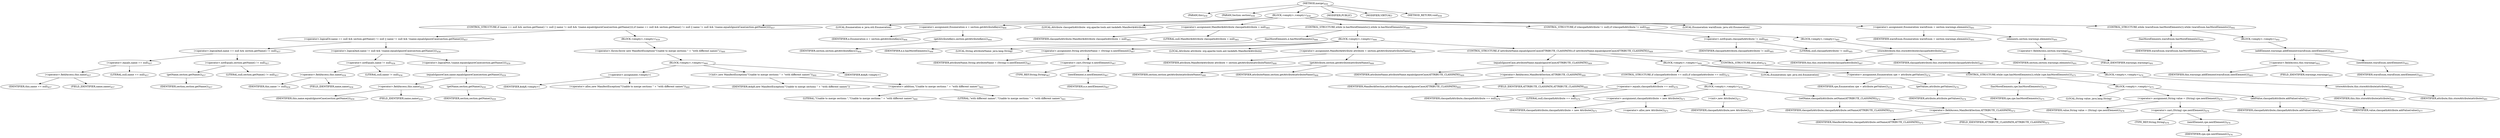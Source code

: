 digraph "merge" {  
"852" [label = <(METHOD,merge)<SUB>456</SUB>> ]
"58" [label = <(PARAM,this)<SUB>456</SUB>> ]
"853" [label = <(PARAM,Section section)<SUB>456</SUB>> ]
"854" [label = <(BLOCK,&lt;empty&gt;,&lt;empty&gt;)<SUB>456</SUB>> ]
"855" [label = <(CONTROL_STRUCTURE,if (name == null &amp;&amp; section.getName() != null || name != null &amp;&amp; !(name.equalsIgnoreCase(section.getName()))),if (name == null &amp;&amp; section.getName() != null || name != null &amp;&amp; !(name.equalsIgnoreCase(section.getName()))))<SUB>457</SUB>> ]
"856" [label = <(&lt;operator&gt;.logicalOr,name == null &amp;&amp; section.getName() != null || name != null &amp;&amp; !(name.equalsIgnoreCase(section.getName())))<SUB>457</SUB>> ]
"857" [label = <(&lt;operator&gt;.logicalAnd,name == null &amp;&amp; section.getName() != null)<SUB>457</SUB>> ]
"858" [label = <(&lt;operator&gt;.equals,name == null)<SUB>457</SUB>> ]
"859" [label = <(&lt;operator&gt;.fieldAccess,this.name)<SUB>457</SUB>> ]
"860" [label = <(IDENTIFIER,this,name == null)<SUB>457</SUB>> ]
"861" [label = <(FIELD_IDENTIFIER,name,name)<SUB>457</SUB>> ]
"862" [label = <(LITERAL,null,name == null)<SUB>457</SUB>> ]
"863" [label = <(&lt;operator&gt;.notEquals,section.getName() != null)<SUB>457</SUB>> ]
"864" [label = <(getName,section.getName())<SUB>457</SUB>> ]
"865" [label = <(IDENTIFIER,section,section.getName())<SUB>457</SUB>> ]
"866" [label = <(LITERAL,null,section.getName() != null)<SUB>457</SUB>> ]
"867" [label = <(&lt;operator&gt;.logicalAnd,name != null &amp;&amp; !(name.equalsIgnoreCase(section.getName())))<SUB>458</SUB>> ]
"868" [label = <(&lt;operator&gt;.notEquals,name != null)<SUB>458</SUB>> ]
"869" [label = <(&lt;operator&gt;.fieldAccess,this.name)<SUB>458</SUB>> ]
"870" [label = <(IDENTIFIER,this,name != null)<SUB>458</SUB>> ]
"871" [label = <(FIELD_IDENTIFIER,name,name)<SUB>458</SUB>> ]
"872" [label = <(LITERAL,null,name != null)<SUB>458</SUB>> ]
"873" [label = <(&lt;operator&gt;.logicalNot,!(name.equalsIgnoreCase(section.getName())))<SUB>459</SUB>> ]
"874" [label = <(equalsIgnoreCase,name.equalsIgnoreCase(section.getName()))<SUB>459</SUB>> ]
"875" [label = <(&lt;operator&gt;.fieldAccess,this.name)<SUB>459</SUB>> ]
"876" [label = <(IDENTIFIER,this,name.equalsIgnoreCase(section.getName()))<SUB>459</SUB>> ]
"877" [label = <(FIELD_IDENTIFIER,name,name)<SUB>459</SUB>> ]
"878" [label = <(getName,section.getName())<SUB>459</SUB>> ]
"879" [label = <(IDENTIFIER,section,section.getName())<SUB>459</SUB>> ]
"880" [label = <(BLOCK,&lt;empty&gt;,&lt;empty&gt;)<SUB>459</SUB>> ]
"881" [label = <(&lt;operator&gt;.throw,throw new ManifestException(&quot;Unable to merge sections &quot; + &quot;with different names&quot;);)<SUB>460</SUB>> ]
"882" [label = <(BLOCK,&lt;empty&gt;,&lt;empty&gt;)<SUB>460</SUB>> ]
"883" [label = <(&lt;operator&gt;.assignment,&lt;empty&gt;)> ]
"884" [label = <(IDENTIFIER,$obj8,&lt;empty&gt;)> ]
"885" [label = <(&lt;operator&gt;.alloc,new ManifestException(&quot;Unable to merge sections &quot; + &quot;with different names&quot;))<SUB>460</SUB>> ]
"886" [label = <(&lt;init&gt;,new ManifestException(&quot;Unable to merge sections &quot; + &quot;with different names&quot;))<SUB>460</SUB>> ]
"887" [label = <(IDENTIFIER,$obj8,new ManifestException(&quot;Unable to merge sections &quot; + &quot;with different names&quot;))> ]
"888" [label = <(&lt;operator&gt;.addition,&quot;Unable to merge sections &quot; + &quot;with different names&quot;)<SUB>460</SUB>> ]
"889" [label = <(LITERAL,&quot;Unable to merge sections &quot;,&quot;Unable to merge sections &quot; + &quot;with different names&quot;)<SUB>460</SUB>> ]
"890" [label = <(LITERAL,&quot;with different names&quot;,&quot;Unable to merge sections &quot; + &quot;with different names&quot;)<SUB>461</SUB>> ]
"891" [label = <(IDENTIFIER,$obj8,&lt;empty&gt;)> ]
"892" [label = <(LOCAL,Enumeration e: java.util.Enumeration)> ]
"893" [label = <(&lt;operator&gt;.assignment,Enumeration e = section.getAttributeKeys())<SUB>464</SUB>> ]
"894" [label = <(IDENTIFIER,e,Enumeration e = section.getAttributeKeys())<SUB>464</SUB>> ]
"895" [label = <(getAttributeKeys,section.getAttributeKeys())<SUB>464</SUB>> ]
"896" [label = <(IDENTIFIER,section,section.getAttributeKeys())<SUB>464</SUB>> ]
"56" [label = <(LOCAL,Attribute classpathAttribute: org.apache.tools.ant.taskdefs.Manifest$Attribute)> ]
"897" [label = <(&lt;operator&gt;.assignment,Manifest$Attribute classpathAttribute = null)<SUB>465</SUB>> ]
"898" [label = <(IDENTIFIER,classpathAttribute,Manifest$Attribute classpathAttribute = null)<SUB>465</SUB>> ]
"899" [label = <(LITERAL,null,Manifest$Attribute classpathAttribute = null)<SUB>465</SUB>> ]
"900" [label = <(CONTROL_STRUCTURE,while (e.hasMoreElements()),while (e.hasMoreElements()))<SUB>466</SUB>> ]
"901" [label = <(hasMoreElements,e.hasMoreElements())<SUB>466</SUB>> ]
"902" [label = <(IDENTIFIER,e,e.hasMoreElements())<SUB>466</SUB>> ]
"903" [label = <(BLOCK,&lt;empty&gt;,&lt;empty&gt;)<SUB>466</SUB>> ]
"904" [label = <(LOCAL,String attributeName: java.lang.String)> ]
"905" [label = <(&lt;operator&gt;.assignment,String attributeName = (String) e.nextElement())<SUB>467</SUB>> ]
"906" [label = <(IDENTIFIER,attributeName,String attributeName = (String) e.nextElement())<SUB>467</SUB>> ]
"907" [label = <(&lt;operator&gt;.cast,(String) e.nextElement())<SUB>467</SUB>> ]
"908" [label = <(TYPE_REF,String,String)<SUB>467</SUB>> ]
"909" [label = <(nextElement,e.nextElement())<SUB>467</SUB>> ]
"910" [label = <(IDENTIFIER,e,e.nextElement())<SUB>467</SUB>> ]
"911" [label = <(LOCAL,Attribute attribute: org.apache.tools.ant.taskdefs.Manifest$Attribute)> ]
"912" [label = <(&lt;operator&gt;.assignment,Manifest$Attribute attribute = section.getAttribute(attributeName))<SUB>468</SUB>> ]
"913" [label = <(IDENTIFIER,attribute,Manifest$Attribute attribute = section.getAttribute(attributeName))<SUB>468</SUB>> ]
"914" [label = <(getAttribute,section.getAttribute(attributeName))<SUB>468</SUB>> ]
"915" [label = <(IDENTIFIER,section,section.getAttribute(attributeName))<SUB>468</SUB>> ]
"916" [label = <(IDENTIFIER,attributeName,section.getAttribute(attributeName))<SUB>468</SUB>> ]
"917" [label = <(CONTROL_STRUCTURE,if (attributeName.equalsIgnoreCase(ATTRIBUTE_CLASSPATH)),if (attributeName.equalsIgnoreCase(ATTRIBUTE_CLASSPATH)))<SUB>469</SUB>> ]
"918" [label = <(equalsIgnoreCase,attributeName.equalsIgnoreCase(ATTRIBUTE_CLASSPATH))<SUB>469</SUB>> ]
"919" [label = <(IDENTIFIER,attributeName,attributeName.equalsIgnoreCase(ATTRIBUTE_CLASSPATH))<SUB>469</SUB>> ]
"920" [label = <(&lt;operator&gt;.fieldAccess,Manifest$Section.ATTRIBUTE_CLASSPATH)<SUB>469</SUB>> ]
"921" [label = <(IDENTIFIER,Manifest$Section,attributeName.equalsIgnoreCase(ATTRIBUTE_CLASSPATH))<SUB>469</SUB>> ]
"922" [label = <(FIELD_IDENTIFIER,ATTRIBUTE_CLASSPATH,ATTRIBUTE_CLASSPATH)<SUB>469</SUB>> ]
"923" [label = <(BLOCK,&lt;empty&gt;,&lt;empty&gt;)<SUB>469</SUB>> ]
"924" [label = <(CONTROL_STRUCTURE,if (classpathAttribute == null),if (classpathAttribute == null))<SUB>470</SUB>> ]
"925" [label = <(&lt;operator&gt;.equals,classpathAttribute == null)<SUB>470</SUB>> ]
"926" [label = <(IDENTIFIER,classpathAttribute,classpathAttribute == null)<SUB>470</SUB>> ]
"927" [label = <(LITERAL,null,classpathAttribute == null)<SUB>470</SUB>> ]
"928" [label = <(BLOCK,&lt;empty&gt;,&lt;empty&gt;)<SUB>470</SUB>> ]
"929" [label = <(&lt;operator&gt;.assignment,classpathAttribute = new Attribute())<SUB>471</SUB>> ]
"930" [label = <(IDENTIFIER,classpathAttribute,classpathAttribute = new Attribute())<SUB>471</SUB>> ]
"931" [label = <(&lt;operator&gt;.alloc,new Attribute())<SUB>471</SUB>> ]
"932" [label = <(&lt;init&gt;,new Attribute())<SUB>471</SUB>> ]
"55" [label = <(IDENTIFIER,classpathAttribute,new Attribute())<SUB>471</SUB>> ]
"933" [label = <(setName,classpathAttribute.setName(ATTRIBUTE_CLASSPATH))<SUB>472</SUB>> ]
"934" [label = <(IDENTIFIER,classpathAttribute,classpathAttribute.setName(ATTRIBUTE_CLASSPATH))<SUB>472</SUB>> ]
"935" [label = <(&lt;operator&gt;.fieldAccess,Manifest$Section.ATTRIBUTE_CLASSPATH)<SUB>472</SUB>> ]
"936" [label = <(IDENTIFIER,Manifest$Section,classpathAttribute.setName(ATTRIBUTE_CLASSPATH))<SUB>472</SUB>> ]
"937" [label = <(FIELD_IDENTIFIER,ATTRIBUTE_CLASSPATH,ATTRIBUTE_CLASSPATH)<SUB>472</SUB>> ]
"938" [label = <(LOCAL,Enumeration cpe: java.util.Enumeration)> ]
"939" [label = <(&lt;operator&gt;.assignment,Enumeration cpe = attribute.getValues())<SUB>474</SUB>> ]
"940" [label = <(IDENTIFIER,cpe,Enumeration cpe = attribute.getValues())<SUB>474</SUB>> ]
"941" [label = <(getValues,attribute.getValues())<SUB>474</SUB>> ]
"942" [label = <(IDENTIFIER,attribute,attribute.getValues())<SUB>474</SUB>> ]
"943" [label = <(CONTROL_STRUCTURE,while (cpe.hasMoreElements()),while (cpe.hasMoreElements()))<SUB>475</SUB>> ]
"944" [label = <(hasMoreElements,cpe.hasMoreElements())<SUB>475</SUB>> ]
"945" [label = <(IDENTIFIER,cpe,cpe.hasMoreElements())<SUB>475</SUB>> ]
"946" [label = <(BLOCK,&lt;empty&gt;,&lt;empty&gt;)<SUB>475</SUB>> ]
"947" [label = <(LOCAL,String value: java.lang.String)> ]
"948" [label = <(&lt;operator&gt;.assignment,String value = (String) cpe.nextElement())<SUB>476</SUB>> ]
"949" [label = <(IDENTIFIER,value,String value = (String) cpe.nextElement())<SUB>476</SUB>> ]
"950" [label = <(&lt;operator&gt;.cast,(String) cpe.nextElement())<SUB>476</SUB>> ]
"951" [label = <(TYPE_REF,String,String)<SUB>476</SUB>> ]
"952" [label = <(nextElement,cpe.nextElement())<SUB>476</SUB>> ]
"953" [label = <(IDENTIFIER,cpe,cpe.nextElement())<SUB>476</SUB>> ]
"954" [label = <(addValue,classpathAttribute.addValue(value))<SUB>477</SUB>> ]
"955" [label = <(IDENTIFIER,classpathAttribute,classpathAttribute.addValue(value))<SUB>477</SUB>> ]
"956" [label = <(IDENTIFIER,value,classpathAttribute.addValue(value))<SUB>477</SUB>> ]
"957" [label = <(CONTROL_STRUCTURE,else,else)<SUB>479</SUB>> ]
"958" [label = <(BLOCK,&lt;empty&gt;,&lt;empty&gt;)<SUB>479</SUB>> ]
"959" [label = <(storeAttribute,this.storeAttribute(attribute))<SUB>481</SUB>> ]
"57" [label = <(IDENTIFIER,this,this.storeAttribute(attribute))<SUB>481</SUB>> ]
"960" [label = <(IDENTIFIER,attribute,this.storeAttribute(attribute))<SUB>481</SUB>> ]
"961" [label = <(CONTROL_STRUCTURE,if (classpathAttribute != null),if (classpathAttribute != null))<SUB>485</SUB>> ]
"962" [label = <(&lt;operator&gt;.notEquals,classpathAttribute != null)<SUB>485</SUB>> ]
"963" [label = <(IDENTIFIER,classpathAttribute,classpathAttribute != null)<SUB>485</SUB>> ]
"964" [label = <(LITERAL,null,classpathAttribute != null)<SUB>485</SUB>> ]
"965" [label = <(BLOCK,&lt;empty&gt;,&lt;empty&gt;)<SUB>485</SUB>> ]
"966" [label = <(storeAttribute,this.storeAttribute(classpathAttribute))<SUB>487</SUB>> ]
"59" [label = <(IDENTIFIER,this,this.storeAttribute(classpathAttribute))<SUB>487</SUB>> ]
"967" [label = <(IDENTIFIER,classpathAttribute,this.storeAttribute(classpathAttribute))<SUB>487</SUB>> ]
"968" [label = <(LOCAL,Enumeration warnEnum: java.util.Enumeration)> ]
"969" [label = <(&lt;operator&gt;.assignment,Enumeration warnEnum = section.warnings.elements())<SUB>491</SUB>> ]
"970" [label = <(IDENTIFIER,warnEnum,Enumeration warnEnum = section.warnings.elements())<SUB>491</SUB>> ]
"971" [label = <(elements,section.warnings.elements())<SUB>491</SUB>> ]
"972" [label = <(&lt;operator&gt;.fieldAccess,section.warnings)<SUB>491</SUB>> ]
"973" [label = <(IDENTIFIER,section,section.warnings.elements())<SUB>491</SUB>> ]
"974" [label = <(FIELD_IDENTIFIER,warnings,warnings)<SUB>491</SUB>> ]
"975" [label = <(CONTROL_STRUCTURE,while (warnEnum.hasMoreElements()),while (warnEnum.hasMoreElements()))<SUB>492</SUB>> ]
"976" [label = <(hasMoreElements,warnEnum.hasMoreElements())<SUB>492</SUB>> ]
"977" [label = <(IDENTIFIER,warnEnum,warnEnum.hasMoreElements())<SUB>492</SUB>> ]
"978" [label = <(BLOCK,&lt;empty&gt;,&lt;empty&gt;)<SUB>492</SUB>> ]
"979" [label = <(addElement,warnings.addElement(warnEnum.nextElement()))<SUB>493</SUB>> ]
"980" [label = <(&lt;operator&gt;.fieldAccess,this.warnings)<SUB>493</SUB>> ]
"981" [label = <(IDENTIFIER,this,warnings.addElement(warnEnum.nextElement()))<SUB>493</SUB>> ]
"982" [label = <(FIELD_IDENTIFIER,warnings,warnings)<SUB>493</SUB>> ]
"983" [label = <(nextElement,warnEnum.nextElement())<SUB>493</SUB>> ]
"984" [label = <(IDENTIFIER,warnEnum,warnEnum.nextElement())<SUB>493</SUB>> ]
"985" [label = <(MODIFIER,PUBLIC)> ]
"986" [label = <(MODIFIER,VIRTUAL)> ]
"987" [label = <(METHOD_RETURN,void)<SUB>456</SUB>> ]
  "852" -> "58" 
  "852" -> "853" 
  "852" -> "854" 
  "852" -> "985" 
  "852" -> "986" 
  "852" -> "987" 
  "854" -> "855" 
  "854" -> "892" 
  "854" -> "893" 
  "854" -> "56" 
  "854" -> "897" 
  "854" -> "900" 
  "854" -> "961" 
  "854" -> "968" 
  "854" -> "969" 
  "854" -> "975" 
  "855" -> "856" 
  "855" -> "880" 
  "856" -> "857" 
  "856" -> "867" 
  "857" -> "858" 
  "857" -> "863" 
  "858" -> "859" 
  "858" -> "862" 
  "859" -> "860" 
  "859" -> "861" 
  "863" -> "864" 
  "863" -> "866" 
  "864" -> "865" 
  "867" -> "868" 
  "867" -> "873" 
  "868" -> "869" 
  "868" -> "872" 
  "869" -> "870" 
  "869" -> "871" 
  "873" -> "874" 
  "874" -> "875" 
  "874" -> "878" 
  "875" -> "876" 
  "875" -> "877" 
  "878" -> "879" 
  "880" -> "881" 
  "881" -> "882" 
  "882" -> "883" 
  "882" -> "886" 
  "882" -> "891" 
  "883" -> "884" 
  "883" -> "885" 
  "886" -> "887" 
  "886" -> "888" 
  "888" -> "889" 
  "888" -> "890" 
  "893" -> "894" 
  "893" -> "895" 
  "895" -> "896" 
  "897" -> "898" 
  "897" -> "899" 
  "900" -> "901" 
  "900" -> "903" 
  "901" -> "902" 
  "903" -> "904" 
  "903" -> "905" 
  "903" -> "911" 
  "903" -> "912" 
  "903" -> "917" 
  "905" -> "906" 
  "905" -> "907" 
  "907" -> "908" 
  "907" -> "909" 
  "909" -> "910" 
  "912" -> "913" 
  "912" -> "914" 
  "914" -> "915" 
  "914" -> "916" 
  "917" -> "918" 
  "917" -> "923" 
  "917" -> "957" 
  "918" -> "919" 
  "918" -> "920" 
  "920" -> "921" 
  "920" -> "922" 
  "923" -> "924" 
  "923" -> "938" 
  "923" -> "939" 
  "923" -> "943" 
  "924" -> "925" 
  "924" -> "928" 
  "925" -> "926" 
  "925" -> "927" 
  "928" -> "929" 
  "928" -> "932" 
  "928" -> "933" 
  "929" -> "930" 
  "929" -> "931" 
  "932" -> "55" 
  "933" -> "934" 
  "933" -> "935" 
  "935" -> "936" 
  "935" -> "937" 
  "939" -> "940" 
  "939" -> "941" 
  "941" -> "942" 
  "943" -> "944" 
  "943" -> "946" 
  "944" -> "945" 
  "946" -> "947" 
  "946" -> "948" 
  "946" -> "954" 
  "948" -> "949" 
  "948" -> "950" 
  "950" -> "951" 
  "950" -> "952" 
  "952" -> "953" 
  "954" -> "955" 
  "954" -> "956" 
  "957" -> "958" 
  "958" -> "959" 
  "959" -> "57" 
  "959" -> "960" 
  "961" -> "962" 
  "961" -> "965" 
  "962" -> "963" 
  "962" -> "964" 
  "965" -> "966" 
  "966" -> "59" 
  "966" -> "967" 
  "969" -> "970" 
  "969" -> "971" 
  "971" -> "972" 
  "972" -> "973" 
  "972" -> "974" 
  "975" -> "976" 
  "975" -> "978" 
  "976" -> "977" 
  "978" -> "979" 
  "979" -> "980" 
  "979" -> "983" 
  "980" -> "981" 
  "980" -> "982" 
  "983" -> "984" 
}
